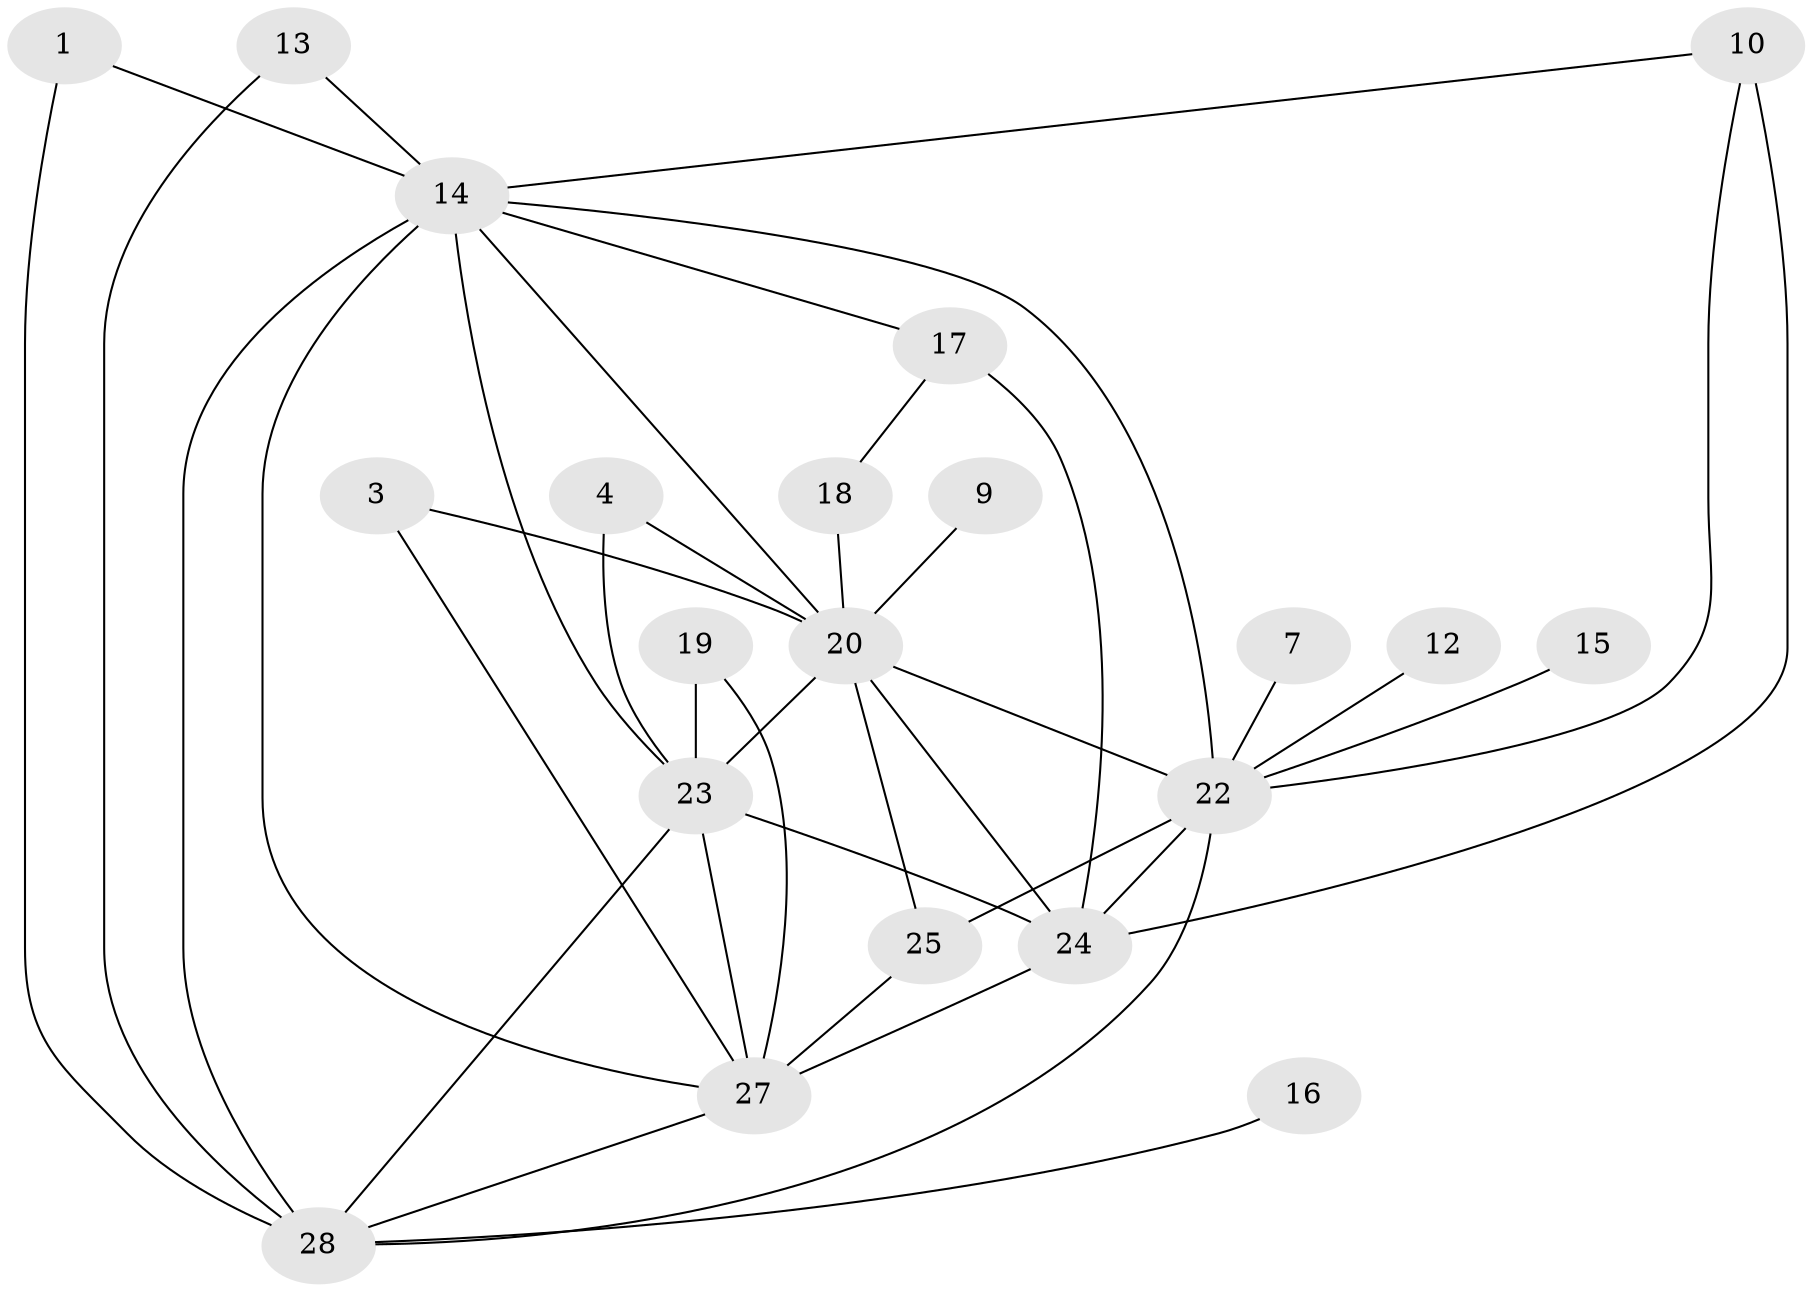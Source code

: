 // original degree distribution, {4: 0.20430107526881722, 2: 0.3118279569892473, 1: 0.15053763440860216, 3: 0.1935483870967742, 0: 0.07526881720430108, 6: 0.021505376344086023, 5: 0.043010752688172046}
// Generated by graph-tools (version 1.1) at 2025/35/03/04/25 23:35:50]
// undirected, 21 vertices, 40 edges
graph export_dot {
  node [color=gray90,style=filled];
  1;
  3;
  4;
  7;
  9;
  10;
  12;
  13;
  14;
  15;
  16;
  17;
  18;
  19;
  20;
  22;
  23;
  24;
  25;
  27;
  28;
  1 -- 14 [weight=1.0];
  1 -- 28 [weight=1.0];
  3 -- 20 [weight=1.0];
  3 -- 27 [weight=1.0];
  4 -- 20 [weight=1.0];
  4 -- 23 [weight=1.0];
  7 -- 22 [weight=1.0];
  9 -- 20 [weight=1.0];
  10 -- 14 [weight=1.0];
  10 -- 22 [weight=1.0];
  10 -- 24 [weight=2.0];
  12 -- 22 [weight=1.0];
  13 -- 14 [weight=1.0];
  13 -- 28 [weight=1.0];
  14 -- 17 [weight=1.0];
  14 -- 20 [weight=1.0];
  14 -- 22 [weight=1.0];
  14 -- 23 [weight=1.0];
  14 -- 27 [weight=1.0];
  14 -- 28 [weight=2.0];
  15 -- 22 [weight=1.0];
  16 -- 28 [weight=1.0];
  17 -- 18 [weight=1.0];
  17 -- 24 [weight=2.0];
  18 -- 20 [weight=1.0];
  19 -- 23 [weight=2.0];
  19 -- 27 [weight=1.0];
  20 -- 22 [weight=2.0];
  20 -- 23 [weight=3.0];
  20 -- 24 [weight=1.0];
  20 -- 25 [weight=1.0];
  22 -- 24 [weight=1.0];
  22 -- 25 [weight=1.0];
  22 -- 28 [weight=1.0];
  23 -- 24 [weight=2.0];
  23 -- 27 [weight=1.0];
  23 -- 28 [weight=1.0];
  24 -- 27 [weight=2.0];
  25 -- 27 [weight=1.0];
  27 -- 28 [weight=1.0];
}
